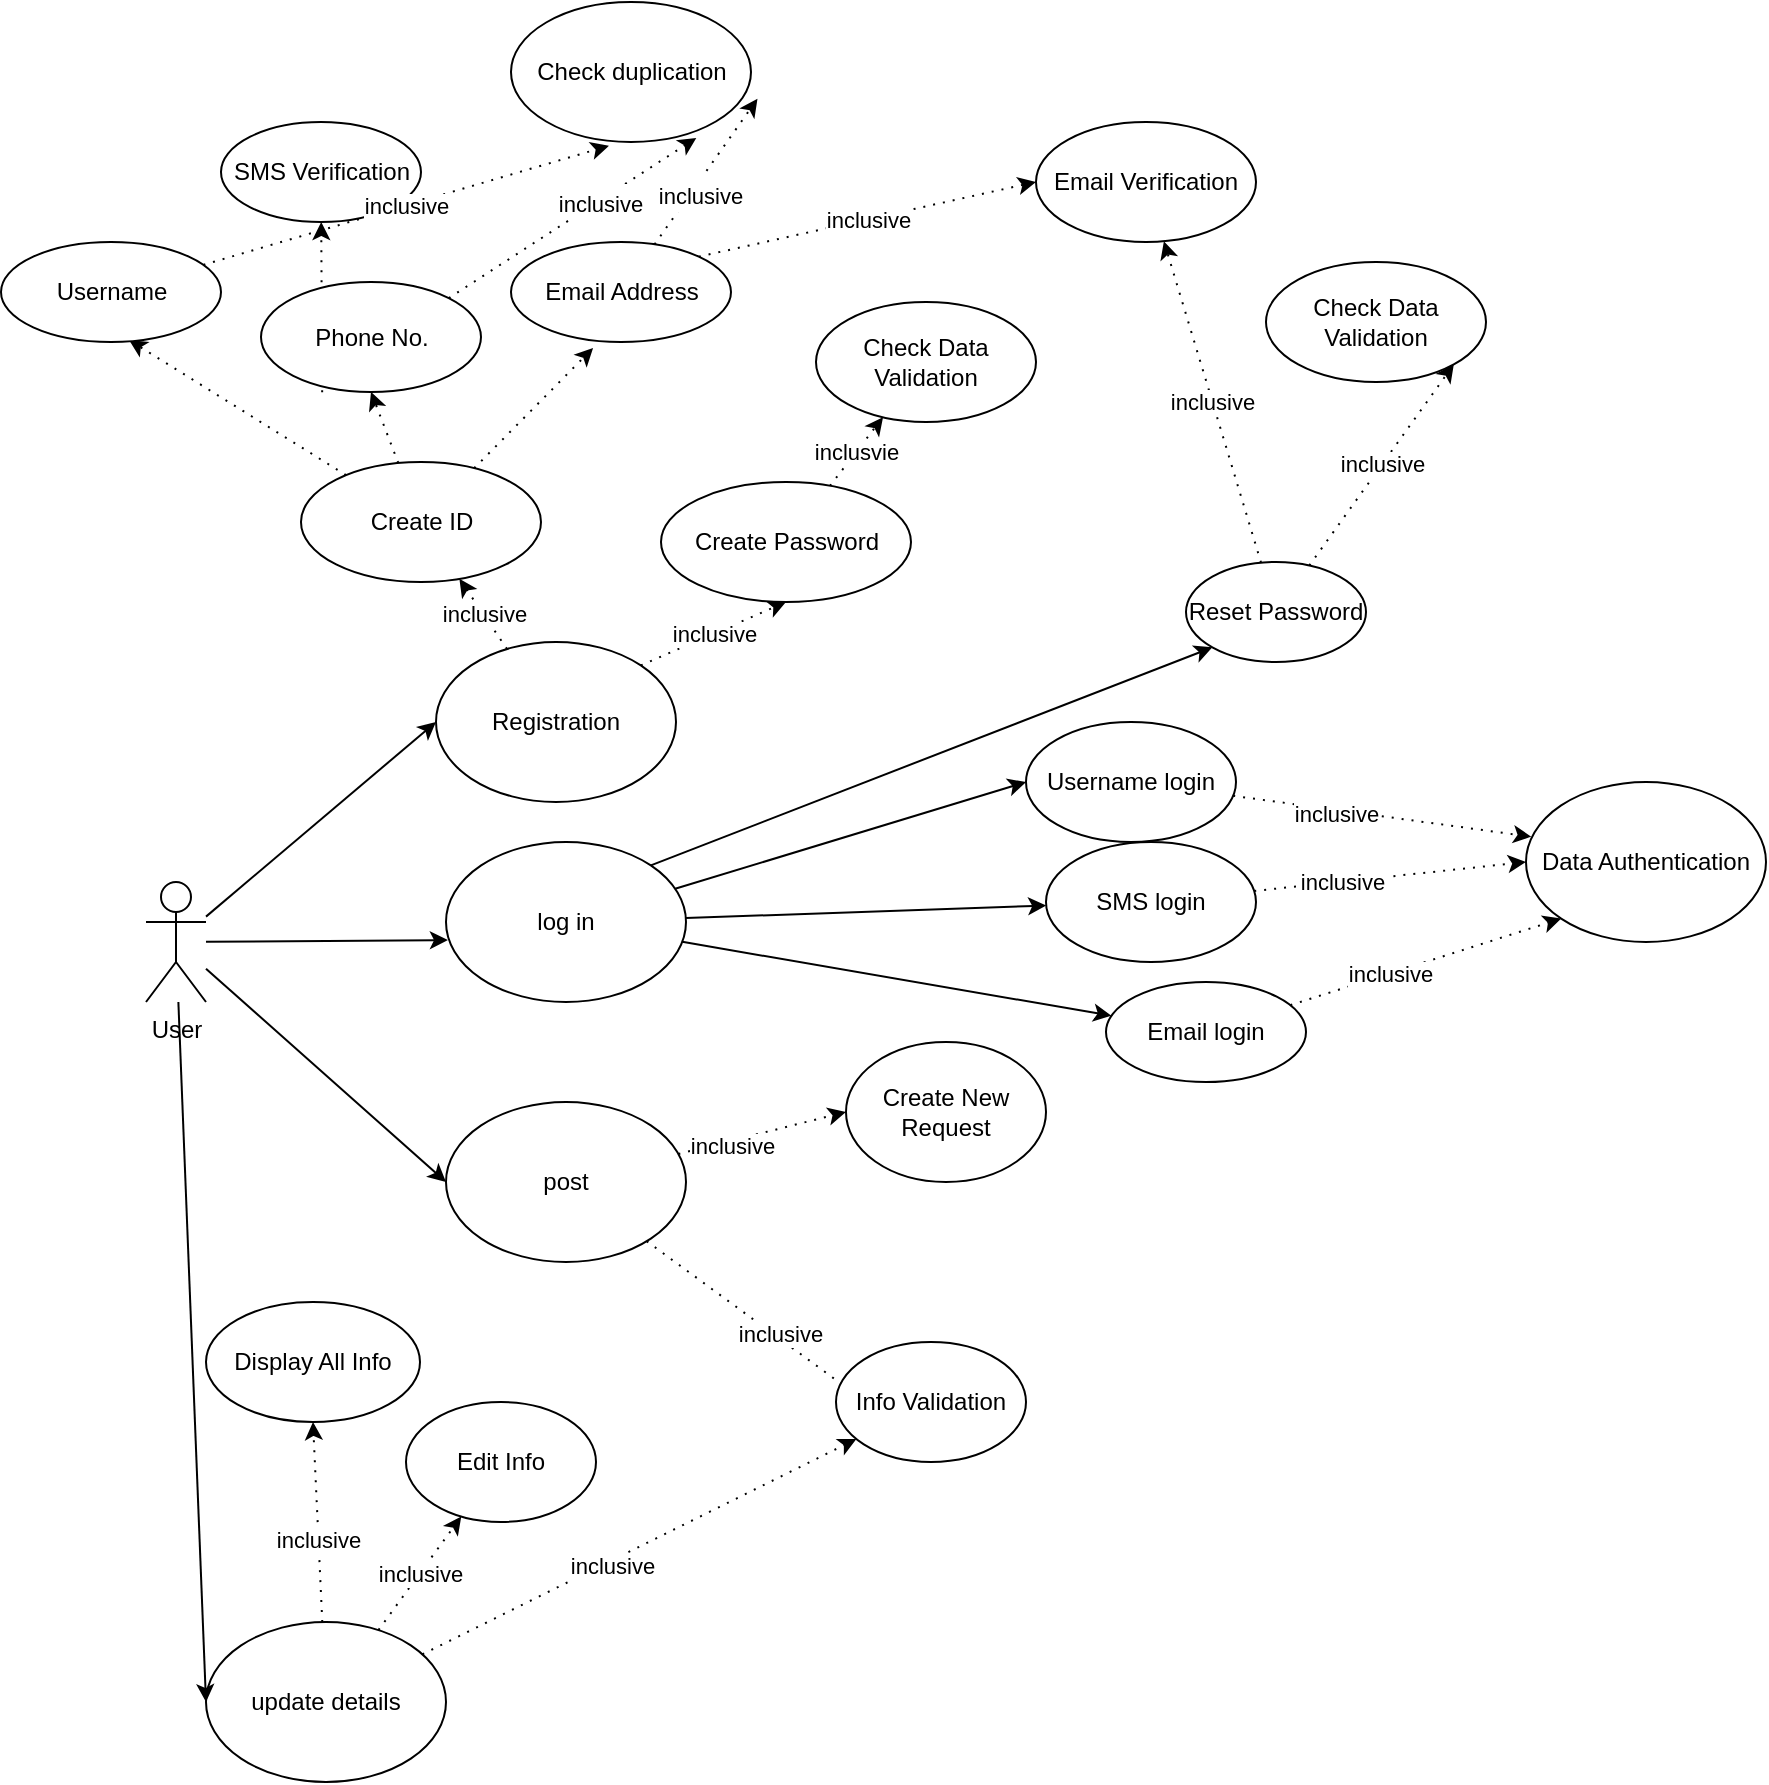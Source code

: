 <mxfile version="14.4.3" type="github" pages="4">
  <diagram id="J1pVOA-ZvW1FpZxHNtI7" name="Page-8">
    <mxGraphModel dx="1673" dy="1978" grid="1" gridSize="10" guides="1" tooltips="1" connect="1" arrows="1" fold="1" page="1" pageScale="1" pageWidth="850" pageHeight="1100" math="0" shadow="0">
      <root>
        <mxCell id="-JLZlp7w4YEet5CklS7g-0" />
        <mxCell id="-JLZlp7w4YEet5CklS7g-1" parent="-JLZlp7w4YEet5CklS7g-0" />
        <mxCell id="S5fxNFpfdp4Qe1ETzRrZ-0" value="Check duplication" style="ellipse;whiteSpace=wrap;html=1;" parent="-JLZlp7w4YEet5CklS7g-1" vertex="1">
          <mxGeometry x="272.5" y="-90" width="120" height="70" as="geometry" />
        </mxCell>
        <mxCell id="5r7ipQPy4vx4rVx7mWua-0" style="rounded=0;orthogonalLoop=1;jettySize=auto;html=1;entryX=0;entryY=0.5;entryDx=0;entryDy=0;" parent="-JLZlp7w4YEet5CklS7g-1" source="S5fxNFpfdp4Qe1ETzRrZ-1" target="S5fxNFpfdp4Qe1ETzRrZ-22" edge="1">
          <mxGeometry relative="1" as="geometry" />
        </mxCell>
        <mxCell id="5r7ipQPy4vx4rVx7mWua-1" style="edgeStyle=none;rounded=0;orthogonalLoop=1;jettySize=auto;html=1;" parent="-JLZlp7w4YEet5CklS7g-1" source="S5fxNFpfdp4Qe1ETzRrZ-1" target="S5fxNFpfdp4Qe1ETzRrZ-23" edge="1">
          <mxGeometry relative="1" as="geometry" />
        </mxCell>
        <mxCell id="5r7ipQPy4vx4rVx7mWua-2" style="edgeStyle=none;rounded=0;orthogonalLoop=1;jettySize=auto;html=1;" parent="-JLZlp7w4YEet5CklS7g-1" source="S5fxNFpfdp4Qe1ETzRrZ-1" target="S5fxNFpfdp4Qe1ETzRrZ-24" edge="1">
          <mxGeometry relative="1" as="geometry" />
        </mxCell>
        <mxCell id="5r7ipQPy4vx4rVx7mWua-13" style="edgeStyle=none;rounded=0;orthogonalLoop=1;jettySize=auto;html=1;entryX=0;entryY=1;entryDx=0;entryDy=0;exitX=1;exitY=0;exitDx=0;exitDy=0;" parent="-JLZlp7w4YEet5CklS7g-1" source="S5fxNFpfdp4Qe1ETzRrZ-1" target="5r7ipQPy4vx4rVx7mWua-7" edge="1">
          <mxGeometry relative="1" as="geometry" />
        </mxCell>
        <mxCell id="S5fxNFpfdp4Qe1ETzRrZ-1" value="log in" style="ellipse;whiteSpace=wrap;html=1;" parent="-JLZlp7w4YEet5CklS7g-1" vertex="1">
          <mxGeometry x="240" y="330" width="120" height="80" as="geometry" />
        </mxCell>
        <mxCell id="5r7ipQPy4vx4rVx7mWua-26" style="edgeStyle=none;rounded=0;orthogonalLoop=1;jettySize=auto;html=1;entryX=0.5;entryY=1;entryDx=0;entryDy=0;dashed=1;dashPattern=1 4;" parent="-JLZlp7w4YEet5CklS7g-1" source="S5fxNFpfdp4Qe1ETzRrZ-3" target="5r7ipQPy4vx4rVx7mWua-18" edge="1">
          <mxGeometry relative="1" as="geometry" />
        </mxCell>
        <mxCell id="5r7ipQPy4vx4rVx7mWua-46" value="inclusive" style="edgeLabel;html=1;align=center;verticalAlign=middle;resizable=0;points=[];" parent="5r7ipQPy4vx4rVx7mWua-26" vertex="1" connectable="0">
          <mxGeometry x="-0.186" relative="1" as="geometry">
            <mxPoint as="offset" />
          </mxGeometry>
        </mxCell>
        <mxCell id="5r7ipQPy4vx4rVx7mWua-27" value="inclusive" style="edgeStyle=none;rounded=0;orthogonalLoop=1;jettySize=auto;html=1;dashed=1;dashPattern=1 4;" parent="-JLZlp7w4YEet5CklS7g-1" source="S5fxNFpfdp4Qe1ETzRrZ-3" target="5r7ipQPy4vx4rVx7mWua-19" edge="1">
          <mxGeometry relative="1" as="geometry" />
        </mxCell>
        <mxCell id="5r7ipQPy4vx4rVx7mWua-43" style="edgeStyle=none;rounded=0;orthogonalLoop=1;jettySize=auto;html=1;dashed=1;dashPattern=1 4;" parent="-JLZlp7w4YEet5CklS7g-1" source="S5fxNFpfdp4Qe1ETzRrZ-3" target="5r7ipQPy4vx4rVx7mWua-20" edge="1">
          <mxGeometry relative="1" as="geometry" />
        </mxCell>
        <mxCell id="5r7ipQPy4vx4rVx7mWua-45" value="inclusive" style="edgeLabel;html=1;align=center;verticalAlign=middle;resizable=0;points=[];" parent="5r7ipQPy4vx4rVx7mWua-43" vertex="1" connectable="0">
          <mxGeometry x="-0.132" y="-2" relative="1" as="geometry">
            <mxPoint as="offset" />
          </mxGeometry>
        </mxCell>
        <mxCell id="S5fxNFpfdp4Qe1ETzRrZ-3" value="update details" style="ellipse;whiteSpace=wrap;html=1;" parent="-JLZlp7w4YEet5CklS7g-1" vertex="1">
          <mxGeometry x="120" y="720" width="120" height="80" as="geometry" />
        </mxCell>
        <mxCell id="5r7ipQPy4vx4rVx7mWua-24" style="edgeStyle=none;rounded=0;orthogonalLoop=1;jettySize=auto;html=1;entryX=0;entryY=0.5;entryDx=0;entryDy=0;dashed=1;dashPattern=1 4;" parent="-JLZlp7w4YEet5CklS7g-1" source="S5fxNFpfdp4Qe1ETzRrZ-4" target="5r7ipQPy4vx4rVx7mWua-21" edge="1">
          <mxGeometry relative="1" as="geometry" />
        </mxCell>
        <mxCell id="5r7ipQPy4vx4rVx7mWua-47" value="inclusive" style="edgeLabel;html=1;align=center;verticalAlign=middle;resizable=0;points=[];" parent="5r7ipQPy4vx4rVx7mWua-24" vertex="1" connectable="0">
          <mxGeometry x="-0.372" y="-2" relative="1" as="geometry">
            <mxPoint as="offset" />
          </mxGeometry>
        </mxCell>
        <mxCell id="5r7ipQPy4vx4rVx7mWua-28" style="edgeStyle=none;rounded=0;orthogonalLoop=1;jettySize=auto;html=1;entryX=0.158;entryY=0.5;entryDx=0;entryDy=0;entryPerimeter=0;dashed=1;dashPattern=1 4;" parent="-JLZlp7w4YEet5CklS7g-1" source="S5fxNFpfdp4Qe1ETzRrZ-4" target="5r7ipQPy4vx4rVx7mWua-20" edge="1">
          <mxGeometry relative="1" as="geometry" />
        </mxCell>
        <mxCell id="5r7ipQPy4vx4rVx7mWua-44" value="inclusive" style="edgeLabel;html=1;align=center;verticalAlign=middle;resizable=0;points=[];" parent="5r7ipQPy4vx4rVx7mWua-28" vertex="1" connectable="0">
          <mxGeometry x="0.189" y="2" relative="1" as="geometry">
            <mxPoint as="offset" />
          </mxGeometry>
        </mxCell>
        <mxCell id="S5fxNFpfdp4Qe1ETzRrZ-4" value="post" style="ellipse;whiteSpace=wrap;html=1;" parent="-JLZlp7w4YEet5CklS7g-1" vertex="1">
          <mxGeometry x="240" y="460" width="120" height="80" as="geometry" />
        </mxCell>
        <mxCell id="S5fxNFpfdp4Qe1ETzRrZ-11" style="rounded=0;orthogonalLoop=1;jettySize=auto;html=1;entryX=0;entryY=0.5;entryDx=0;entryDy=0;" parent="-JLZlp7w4YEet5CklS7g-1" source="S5fxNFpfdp4Qe1ETzRrZ-5" target="S5fxNFpfdp4Qe1ETzRrZ-10" edge="1">
          <mxGeometry relative="1" as="geometry" />
        </mxCell>
        <mxCell id="S5fxNFpfdp4Qe1ETzRrZ-19" style="edgeStyle=none;rounded=0;orthogonalLoop=1;jettySize=auto;html=1;entryX=0.008;entryY=0.613;entryDx=0;entryDy=0;entryPerimeter=0;" parent="-JLZlp7w4YEet5CklS7g-1" source="S5fxNFpfdp4Qe1ETzRrZ-5" target="S5fxNFpfdp4Qe1ETzRrZ-1" edge="1">
          <mxGeometry relative="1" as="geometry" />
        </mxCell>
        <mxCell id="S5fxNFpfdp4Qe1ETzRrZ-20" style="edgeStyle=none;rounded=0;orthogonalLoop=1;jettySize=auto;html=1;entryX=0;entryY=0.5;entryDx=0;entryDy=0;" parent="-JLZlp7w4YEet5CklS7g-1" source="S5fxNFpfdp4Qe1ETzRrZ-5" target="S5fxNFpfdp4Qe1ETzRrZ-3" edge="1">
          <mxGeometry relative="1" as="geometry" />
        </mxCell>
        <mxCell id="S5fxNFpfdp4Qe1ETzRrZ-21" style="edgeStyle=none;rounded=0;orthogonalLoop=1;jettySize=auto;html=1;entryX=0;entryY=0.5;entryDx=0;entryDy=0;" parent="-JLZlp7w4YEet5CklS7g-1" source="S5fxNFpfdp4Qe1ETzRrZ-5" target="S5fxNFpfdp4Qe1ETzRrZ-4" edge="1">
          <mxGeometry relative="1" as="geometry">
            <mxPoint x="250" y="630" as="targetPoint" />
          </mxGeometry>
        </mxCell>
        <mxCell id="S5fxNFpfdp4Qe1ETzRrZ-5" value="User" style="shape=umlActor;verticalLabelPosition=bottom;verticalAlign=top;html=1;outlineConnect=0;" parent="-JLZlp7w4YEet5CklS7g-1" vertex="1">
          <mxGeometry x="90" y="350" width="30" height="60" as="geometry" />
        </mxCell>
        <mxCell id="S5fxNFpfdp4Qe1ETzRrZ-6" value="Check Data Validation" style="ellipse;whiteSpace=wrap;html=1;" parent="-JLZlp7w4YEet5CklS7g-1" vertex="1">
          <mxGeometry x="650" y="40" width="110" height="60" as="geometry" />
        </mxCell>
        <mxCell id="S5fxNFpfdp4Qe1ETzRrZ-7" value="SMS Verification" style="ellipse;whiteSpace=wrap;html=1;" parent="-JLZlp7w4YEet5CklS7g-1" vertex="1">
          <mxGeometry x="127.5" y="-30" width="100" height="50" as="geometry" />
        </mxCell>
        <mxCell id="S5fxNFpfdp4Qe1ETzRrZ-15" style="edgeStyle=none;rounded=0;orthogonalLoop=1;jettySize=auto;html=1;dashed=1;dashPattern=1 4;exitX=0.278;exitY=1.003;exitDx=0;exitDy=0;exitPerimeter=0;" parent="-JLZlp7w4YEet5CklS7g-1" source="5r7ipQPy4vx4rVx7mWua-49" target="S5fxNFpfdp4Qe1ETzRrZ-7" edge="1">
          <mxGeometry relative="1" as="geometry">
            <mxPoint x="112.5" y="-160" as="sourcePoint" />
          </mxGeometry>
        </mxCell>
        <mxCell id="S5fxNFpfdp4Qe1ETzRrZ-18" value="inclusive" style="edgeLabel;html=1;align=center;verticalAlign=middle;resizable=0;points=[];" parent="S5fxNFpfdp4Qe1ETzRrZ-15" vertex="1" connectable="0">
          <mxGeometry x="-0.355" y="3" relative="1" as="geometry">
            <mxPoint as="offset" />
          </mxGeometry>
        </mxCell>
        <mxCell id="5r7ipQPy4vx4rVx7mWua-31" value="inclusive" style="edgeStyle=none;rounded=0;orthogonalLoop=1;jettySize=auto;html=1;dashed=1;dashPattern=1 4;" parent="-JLZlp7w4YEet5CklS7g-1" source="S5fxNFpfdp4Qe1ETzRrZ-10" target="5r7ipQPy4vx4rVx7mWua-29" edge="1">
          <mxGeometry relative="1" as="geometry" />
        </mxCell>
        <mxCell id="5r7ipQPy4vx4rVx7mWua-32" value="inclusive" style="edgeStyle=none;rounded=0;orthogonalLoop=1;jettySize=auto;html=1;entryX=0.5;entryY=1;entryDx=0;entryDy=0;dashed=1;dashPattern=1 4;exitX=1;exitY=0;exitDx=0;exitDy=0;" parent="-JLZlp7w4YEet5CklS7g-1" source="S5fxNFpfdp4Qe1ETzRrZ-10" target="5r7ipQPy4vx4rVx7mWua-30" edge="1">
          <mxGeometry relative="1" as="geometry">
            <mxPoint x="392.687" y="149.998" as="sourcePoint" />
          </mxGeometry>
        </mxCell>
        <mxCell id="S5fxNFpfdp4Qe1ETzRrZ-10" value="Registration" style="ellipse;whiteSpace=wrap;html=1;" parent="-JLZlp7w4YEet5CklS7g-1" vertex="1">
          <mxGeometry x="235" y="230" width="120" height="80" as="geometry" />
        </mxCell>
        <mxCell id="5r7ipQPy4vx4rVx7mWua-4" style="edgeStyle=none;rounded=0;orthogonalLoop=1;jettySize=auto;html=1;entryX=0.022;entryY=0.342;entryDx=0;entryDy=0;entryPerimeter=0;dashed=1;dashPattern=1 4;" parent="-JLZlp7w4YEet5CklS7g-1" source="S5fxNFpfdp4Qe1ETzRrZ-22" target="5r7ipQPy4vx4rVx7mWua-3" edge="1">
          <mxGeometry relative="1" as="geometry" />
        </mxCell>
        <mxCell id="5r7ipQPy4vx4rVx7mWua-8" value="inclusive" style="edgeLabel;html=1;align=center;verticalAlign=middle;resizable=0;points=[];" parent="5r7ipQPy4vx4rVx7mWua-4" vertex="1" connectable="0">
          <mxGeometry x="-0.314" y="-2" relative="1" as="geometry">
            <mxPoint as="offset" />
          </mxGeometry>
        </mxCell>
        <mxCell id="S5fxNFpfdp4Qe1ETzRrZ-22" value="Username login" style="ellipse;whiteSpace=wrap;html=1;" parent="-JLZlp7w4YEet5CklS7g-1" vertex="1">
          <mxGeometry x="530" y="270" width="105" height="60" as="geometry" />
        </mxCell>
        <mxCell id="5r7ipQPy4vx4rVx7mWua-5" style="edgeStyle=none;rounded=0;orthogonalLoop=1;jettySize=auto;html=1;entryX=0;entryY=0.5;entryDx=0;entryDy=0;dashed=1;dashPattern=1 4;" parent="-JLZlp7w4YEet5CklS7g-1" source="S5fxNFpfdp4Qe1ETzRrZ-23" target="5r7ipQPy4vx4rVx7mWua-3" edge="1">
          <mxGeometry relative="1" as="geometry" />
        </mxCell>
        <mxCell id="5r7ipQPy4vx4rVx7mWua-9" value="inclusive" style="edgeLabel;html=1;align=center;verticalAlign=middle;resizable=0;points=[];" parent="5r7ipQPy4vx4rVx7mWua-5" vertex="1" connectable="0">
          <mxGeometry x="-0.34" relative="1" as="geometry">
            <mxPoint x="-1" as="offset" />
          </mxGeometry>
        </mxCell>
        <mxCell id="S5fxNFpfdp4Qe1ETzRrZ-23" value="SMS login" style="ellipse;whiteSpace=wrap;html=1;" parent="-JLZlp7w4YEet5CklS7g-1" vertex="1">
          <mxGeometry x="540" y="330" width="105" height="60" as="geometry" />
        </mxCell>
        <mxCell id="5r7ipQPy4vx4rVx7mWua-6" style="edgeStyle=none;rounded=0;orthogonalLoop=1;jettySize=auto;html=1;entryX=0;entryY=1;entryDx=0;entryDy=0;dashed=1;dashPattern=1 4;" parent="-JLZlp7w4YEet5CklS7g-1" source="S5fxNFpfdp4Qe1ETzRrZ-24" target="5r7ipQPy4vx4rVx7mWua-3" edge="1">
          <mxGeometry relative="1" as="geometry" />
        </mxCell>
        <mxCell id="5r7ipQPy4vx4rVx7mWua-10" value="inclusive" style="edgeLabel;html=1;align=center;verticalAlign=middle;resizable=0;points=[];" parent="5r7ipQPy4vx4rVx7mWua-6" vertex="1" connectable="0">
          <mxGeometry x="-0.268" relative="1" as="geometry">
            <mxPoint as="offset" />
          </mxGeometry>
        </mxCell>
        <mxCell id="S5fxNFpfdp4Qe1ETzRrZ-24" value="Email login" style="ellipse;whiteSpace=wrap;html=1;" parent="-JLZlp7w4YEet5CklS7g-1" vertex="1">
          <mxGeometry x="570" y="400" width="100" height="50" as="geometry" />
        </mxCell>
        <mxCell id="S5fxNFpfdp4Qe1ETzRrZ-25" value="Email Verification" style="ellipse;whiteSpace=wrap;html=1;" parent="-JLZlp7w4YEet5CklS7g-1" vertex="1">
          <mxGeometry x="535" y="-30" width="110" height="60" as="geometry" />
        </mxCell>
        <mxCell id="5r7ipQPy4vx4rVx7mWua-3" value="Data Authentication" style="ellipse;whiteSpace=wrap;html=1;" parent="-JLZlp7w4YEet5CklS7g-1" vertex="1">
          <mxGeometry x="780" y="300" width="120" height="80" as="geometry" />
        </mxCell>
        <mxCell id="5r7ipQPy4vx4rVx7mWua-16" value="inclusive" style="edgeStyle=none;rounded=0;orthogonalLoop=1;jettySize=auto;html=1;dashed=1;dashPattern=1 4;" parent="-JLZlp7w4YEet5CklS7g-1" source="5r7ipQPy4vx4rVx7mWua-7" target="S5fxNFpfdp4Qe1ETzRrZ-25" edge="1">
          <mxGeometry relative="1" as="geometry" />
        </mxCell>
        <mxCell id="5r7ipQPy4vx4rVx7mWua-17" value="inclusive" style="edgeStyle=none;rounded=0;orthogonalLoop=1;jettySize=auto;html=1;entryX=1;entryY=1;entryDx=0;entryDy=0;dashed=1;dashPattern=1 4;" parent="-JLZlp7w4YEet5CklS7g-1" source="5r7ipQPy4vx4rVx7mWua-7" target="S5fxNFpfdp4Qe1ETzRrZ-6" edge="1">
          <mxGeometry relative="1" as="geometry" />
        </mxCell>
        <mxCell id="5r7ipQPy4vx4rVx7mWua-7" value="Reset Password" style="ellipse;whiteSpace=wrap;html=1;" parent="-JLZlp7w4YEet5CklS7g-1" vertex="1">
          <mxGeometry x="610" y="190" width="90" height="50" as="geometry" />
        </mxCell>
        <mxCell id="5r7ipQPy4vx4rVx7mWua-18" value="Display All Info" style="ellipse;whiteSpace=wrap;html=1;" parent="-JLZlp7w4YEet5CklS7g-1" vertex="1">
          <mxGeometry x="120" y="560" width="107" height="60" as="geometry" />
        </mxCell>
        <mxCell id="5r7ipQPy4vx4rVx7mWua-19" value="Edit Info" style="ellipse;whiteSpace=wrap;html=1;" parent="-JLZlp7w4YEet5CklS7g-1" vertex="1">
          <mxGeometry x="220" y="610" width="95" height="60" as="geometry" />
        </mxCell>
        <mxCell id="5r7ipQPy4vx4rVx7mWua-20" value="Info Validation" style="ellipse;whiteSpace=wrap;html=1;" parent="-JLZlp7w4YEet5CklS7g-1" vertex="1">
          <mxGeometry x="435" y="580" width="95" height="60" as="geometry" />
        </mxCell>
        <mxCell id="5r7ipQPy4vx4rVx7mWua-21" value="Create New Request" style="ellipse;whiteSpace=wrap;html=1;" parent="-JLZlp7w4YEet5CklS7g-1" vertex="1">
          <mxGeometry x="440" y="430" width="100" height="70" as="geometry" />
        </mxCell>
        <mxCell id="5r7ipQPy4vx4rVx7mWua-33" value="inclusive" style="edgeStyle=none;rounded=0;orthogonalLoop=1;jettySize=auto;html=1;entryX=0.408;entryY=1.027;entryDx=0;entryDy=0;entryPerimeter=0;dashed=1;dashPattern=1 4;" parent="-JLZlp7w4YEet5CklS7g-1" source="5r7ipQPy4vx4rVx7mWua-48" target="S5fxNFpfdp4Qe1ETzRrZ-0" edge="1">
          <mxGeometry relative="1" as="geometry">
            <mxPoint x="357.5" y="-220" as="sourcePoint" />
          </mxGeometry>
        </mxCell>
        <mxCell id="5r7ipQPy4vx4rVx7mWua-40" value="inclusive" style="edgeStyle=none;rounded=0;orthogonalLoop=1;jettySize=auto;html=1;entryX=0;entryY=0.5;entryDx=0;entryDy=0;dashed=1;dashPattern=1 4;exitX=1;exitY=0;exitDx=0;exitDy=0;" parent="-JLZlp7w4YEet5CklS7g-1" source="5r7ipQPy4vx4rVx7mWua-50" target="S5fxNFpfdp4Qe1ETzRrZ-25" edge="1">
          <mxGeometry relative="1" as="geometry">
            <mxPoint x="467.5" y="-100" as="sourcePoint" />
          </mxGeometry>
        </mxCell>
        <mxCell id="WqiaQ7urnWpDzukykSG0-0" style="edgeStyle=none;rounded=0;orthogonalLoop=1;jettySize=auto;html=1;entryX=0.582;entryY=0.98;entryDx=0;entryDy=0;entryPerimeter=0;endArrow=classic;endFill=1;strokeWidth=1;fontSize=15;dashed=1;dashPattern=1 4;startArrow=none;startFill=0;" edge="1" parent="-JLZlp7w4YEet5CklS7g-1" source="5r7ipQPy4vx4rVx7mWua-29" target="5r7ipQPy4vx4rVx7mWua-48">
          <mxGeometry relative="1" as="geometry" />
        </mxCell>
        <mxCell id="WqiaQ7urnWpDzukykSG0-1" style="edgeStyle=none;rounded=0;orthogonalLoop=1;jettySize=auto;html=1;entryX=0.5;entryY=1;entryDx=0;entryDy=0;dashed=1;dashPattern=1 4;startArrow=none;startFill=0;endArrow=classic;endFill=1;strokeWidth=1;fontSize=15;" edge="1" parent="-JLZlp7w4YEet5CklS7g-1" source="5r7ipQPy4vx4rVx7mWua-29" target="5r7ipQPy4vx4rVx7mWua-49">
          <mxGeometry relative="1" as="geometry" />
        </mxCell>
        <mxCell id="WqiaQ7urnWpDzukykSG0-2" style="edgeStyle=none;rounded=0;orthogonalLoop=1;jettySize=auto;html=1;entryX=0.373;entryY=1.06;entryDx=0;entryDy=0;entryPerimeter=0;dashed=1;dashPattern=1 4;startArrow=none;startFill=0;endArrow=classic;endFill=1;strokeWidth=1;fontSize=15;" edge="1" parent="-JLZlp7w4YEet5CklS7g-1" source="5r7ipQPy4vx4rVx7mWua-29" target="5r7ipQPy4vx4rVx7mWua-50">
          <mxGeometry relative="1" as="geometry" />
        </mxCell>
        <mxCell id="5r7ipQPy4vx4rVx7mWua-29" value="Create ID" style="ellipse;whiteSpace=wrap;html=1;" parent="-JLZlp7w4YEet5CklS7g-1" vertex="1">
          <mxGeometry x="167.5" y="140" width="120" height="60" as="geometry" />
        </mxCell>
        <mxCell id="5r7ipQPy4vx4rVx7mWua-36" value="inclusvie" style="edgeStyle=none;rounded=0;orthogonalLoop=1;jettySize=auto;html=1;dashed=1;dashPattern=1 4;" parent="-JLZlp7w4YEet5CklS7g-1" source="5r7ipQPy4vx4rVx7mWua-30" target="5r7ipQPy4vx4rVx7mWua-34" edge="1">
          <mxGeometry relative="1" as="geometry" />
        </mxCell>
        <mxCell id="5r7ipQPy4vx4rVx7mWua-30" value="Create Password" style="ellipse;whiteSpace=wrap;html=1;" parent="-JLZlp7w4YEet5CklS7g-1" vertex="1">
          <mxGeometry x="347.5" y="150" width="125" height="60" as="geometry" />
        </mxCell>
        <mxCell id="5r7ipQPy4vx4rVx7mWua-34" value="Check Data Validation" style="ellipse;whiteSpace=wrap;html=1;" parent="-JLZlp7w4YEet5CklS7g-1" vertex="1">
          <mxGeometry x="425" y="60" width="110" height="60" as="geometry" />
        </mxCell>
        <mxCell id="5r7ipQPy4vx4rVx7mWua-48" value="Username" style="ellipse;whiteSpace=wrap;html=1;" parent="-JLZlp7w4YEet5CklS7g-1" vertex="1">
          <mxGeometry x="17.5" y="30" width="110" height="50" as="geometry" />
        </mxCell>
        <mxCell id="5r7ipQPy4vx4rVx7mWua-51" style="edgeStyle=none;rounded=0;orthogonalLoop=1;jettySize=auto;html=1;entryX=0.772;entryY=0.971;entryDx=0;entryDy=0;entryPerimeter=0;dashed=1;dashPattern=1 4;exitX=1;exitY=0;exitDx=0;exitDy=0;" parent="-JLZlp7w4YEet5CklS7g-1" source="5r7ipQPy4vx4rVx7mWua-49" target="S5fxNFpfdp4Qe1ETzRrZ-0" edge="1">
          <mxGeometry relative="1" as="geometry" />
        </mxCell>
        <mxCell id="WqiaQ7urnWpDzukykSG0-4" value="&lt;font style=&quot;font-size: 11px&quot;&gt;inclusive&lt;/font&gt;" style="edgeLabel;html=1;align=center;verticalAlign=middle;resizable=0;points=[];fontSize=15;" vertex="1" connectable="0" parent="5r7ipQPy4vx4rVx7mWua-51">
          <mxGeometry x="0.224" relative="1" as="geometry">
            <mxPoint as="offset" />
          </mxGeometry>
        </mxCell>
        <mxCell id="5r7ipQPy4vx4rVx7mWua-49" value="Phone No." style="ellipse;whiteSpace=wrap;html=1;" parent="-JLZlp7w4YEet5CklS7g-1" vertex="1">
          <mxGeometry x="147.5" y="50" width="110" height="55" as="geometry" />
        </mxCell>
        <mxCell id="5r7ipQPy4vx4rVx7mWua-52" style="edgeStyle=none;rounded=0;orthogonalLoop=1;jettySize=auto;html=1;entryX=1.027;entryY=0.691;entryDx=0;entryDy=0;entryPerimeter=0;dashed=1;dashPattern=1 4;" parent="-JLZlp7w4YEet5CklS7g-1" source="5r7ipQPy4vx4rVx7mWua-50" target="S5fxNFpfdp4Qe1ETzRrZ-0" edge="1">
          <mxGeometry relative="1" as="geometry" />
        </mxCell>
        <mxCell id="WqiaQ7urnWpDzukykSG0-3" value="&lt;font style=&quot;font-size: 11px&quot;&gt;inclusive&lt;/font&gt;" style="edgeLabel;html=1;align=center;verticalAlign=middle;resizable=0;points=[];fontSize=15;" vertex="1" connectable="0" parent="5r7ipQPy4vx4rVx7mWua-52">
          <mxGeometry x="-0.22" y="-3" relative="1" as="geometry">
            <mxPoint as="offset" />
          </mxGeometry>
        </mxCell>
        <mxCell id="5r7ipQPy4vx4rVx7mWua-50" value="Email Address" style="ellipse;whiteSpace=wrap;html=1;" parent="-JLZlp7w4YEet5CklS7g-1" vertex="1">
          <mxGeometry x="272.5" y="30" width="110" height="50" as="geometry" />
        </mxCell>
      </root>
    </mxGraphModel>
  </diagram>
  <diagram id="XQ_CEOxAtQVZM_UZb1o9" name="Page-2">
    <mxGraphModel dx="2881" dy="1066" grid="1" gridSize="10" guides="1" tooltips="1" connect="1" arrows="1" fold="1" page="1" pageScale="1" pageWidth="850" pageHeight="1100" math="0" shadow="0">
      <root>
        <mxCell id="x_KAMn2RpfmGx4XSt-r3-0" />
        <mxCell id="x_KAMn2RpfmGx4XSt-r3-1" parent="x_KAMn2RpfmGx4XSt-r3-0" />
        <mxCell id="wo1Fu706Tqra_tc3UT-4-42" value="" style="shape=folder;fontStyle=1;spacingTop=10;tabWidth=40;tabHeight=14;tabPosition=left;html=1;fontSize=19;" parent="x_KAMn2RpfmGx4XSt-r3-1" vertex="1">
          <mxGeometry x="-110" y="560" width="320" height="260" as="geometry" />
        </mxCell>
        <mxCell id="x_KAMn2RpfmGx4XSt-r3-2" value="" style="shape=folder;fontStyle=1;spacingTop=10;tabWidth=40;tabHeight=14;tabPosition=left;html=1;" parent="x_KAMn2RpfmGx4XSt-r3-1" vertex="1">
          <mxGeometry x="190" y="70" width="540" height="340" as="geometry" />
        </mxCell>
        <mxCell id="x_KAMn2RpfmGx4XSt-r3-17" style="edgeStyle=none;rounded=0;orthogonalLoop=1;jettySize=auto;html=1;startArrow=block;startFill=0;endArrow=none;endFill=0;" parent="x_KAMn2RpfmGx4XSt-r3-1" source="x_KAMn2RpfmGx4XSt-r3-3" target="x_KAMn2RpfmGx4XSt-r3-4" edge="1">
          <mxGeometry relative="1" as="geometry" />
        </mxCell>
        <mxCell id="x_KAMn2RpfmGx4XSt-r3-18" style="edgeStyle=none;rounded=0;orthogonalLoop=1;jettySize=auto;html=1;entryX=0.25;entryY=0;entryDx=0;entryDy=0;startArrow=block;startFill=0;endArrow=none;endFill=0;" parent="x_KAMn2RpfmGx4XSt-r3-1" source="x_KAMn2RpfmGx4XSt-r3-3" target="x_KAMn2RpfmGx4XSt-r3-5" edge="1">
          <mxGeometry relative="1" as="geometry" />
        </mxCell>
        <mxCell id="x_KAMn2RpfmGx4XSt-r3-3" value="&lt;font style=&quot;font-size: 19px&quot;&gt;User Account&lt;/font&gt;" style="html=1;" parent="x_KAMn2RpfmGx4XSt-r3-1" vertex="1">
          <mxGeometry x="405" y="150" width="125" height="70" as="geometry" />
        </mxCell>
        <mxCell id="x_KAMn2RpfmGx4XSt-r3-9" style="edgeStyle=none;rounded=0;orthogonalLoop=1;jettySize=auto;html=1;entryX=0.5;entryY=0;entryDx=0;entryDy=0;startArrow=classic;startFill=1;endArrow=none;endFill=0;" parent="x_KAMn2RpfmGx4XSt-r3-1" source="x_KAMn2RpfmGx4XSt-r3-4" target="x_KAMn2RpfmGx4XSt-r3-6" edge="1">
          <mxGeometry relative="1" as="geometry" />
        </mxCell>
        <mxCell id="x_KAMn2RpfmGx4XSt-r3-10" style="edgeStyle=none;rounded=0;orthogonalLoop=1;jettySize=auto;html=1;entryX=0.5;entryY=0;entryDx=0;entryDy=0;startArrow=classic;startFill=1;endArrow=none;endFill=0;" parent="x_KAMn2RpfmGx4XSt-r3-1" source="x_KAMn2RpfmGx4XSt-r3-4" target="x_KAMn2RpfmGx4XSt-r3-7" edge="1">
          <mxGeometry relative="1" as="geometry" />
        </mxCell>
        <mxCell id="x_KAMn2RpfmGx4XSt-r3-11" style="edgeStyle=none;rounded=0;orthogonalLoop=1;jettySize=auto;html=1;entryX=0.25;entryY=0;entryDx=0;entryDy=0;startArrow=classic;startFill=1;endArrow=none;endFill=0;" parent="x_KAMn2RpfmGx4XSt-r3-1" source="x_KAMn2RpfmGx4XSt-r3-4" target="x_KAMn2RpfmGx4XSt-r3-8" edge="1">
          <mxGeometry relative="1" as="geometry" />
        </mxCell>
        <mxCell id="x_KAMn2RpfmGx4XSt-r3-4" value="&lt;font style=&quot;font-size: 19px&quot;&gt;UserId&lt;/font&gt;" style="html=1;" parent="x_KAMn2RpfmGx4XSt-r3-1" vertex="1">
          <mxGeometry x="330" y="250" width="110" height="50" as="geometry" />
        </mxCell>
        <mxCell id="x_KAMn2RpfmGx4XSt-r3-5" value="&lt;font style=&quot;font-size: 19px&quot;&gt;Password&lt;/font&gt;" style="html=1;" parent="x_KAMn2RpfmGx4XSt-r3-1" vertex="1">
          <mxGeometry x="555" y="245" width="120" height="60" as="geometry" />
        </mxCell>
        <mxCell id="x_KAMn2RpfmGx4XSt-r3-6" value="&lt;font style=&quot;font-size: 19px&quot;&gt;NickName&lt;/font&gt;" style="html=1;" parent="x_KAMn2RpfmGx4XSt-r3-1" vertex="1">
          <mxGeometry x="210" y="330" width="110" height="50" as="geometry" />
        </mxCell>
        <mxCell id="x_KAMn2RpfmGx4XSt-r3-7" value="&lt;font style=&quot;font-size: 19px&quot;&gt;PhoneNumber&lt;/font&gt;" style="html=1;" parent="x_KAMn2RpfmGx4XSt-r3-1" vertex="1">
          <mxGeometry x="340" y="330" width="130" height="50" as="geometry" />
        </mxCell>
        <mxCell id="x_KAMn2RpfmGx4XSt-r3-8" value="&lt;font style=&quot;font-size: 19px&quot;&gt;EmailAddress&lt;/font&gt;" style="html=1;" parent="x_KAMn2RpfmGx4XSt-r3-1" vertex="1">
          <mxGeometry x="490" y="330" width="140" height="50" as="geometry" />
        </mxCell>
        <mxCell id="x_KAMn2RpfmGx4XSt-r3-25" value="UserMgr" style="text;align=center;fontStyle=1;verticalAlign=middle;spacingLeft=3;spacingRight=3;strokeColor=none;rotatable=0;points=[[0,0.5],[1,0.5]];portConstraint=eastwest;fontSize=19;" parent="x_KAMn2RpfmGx4XSt-r3-1" vertex="1">
          <mxGeometry x="442.5" y="100" width="80" height="26" as="geometry" />
        </mxCell>
        <mxCell id="He20caQpJkefmqMjNLI--17" value="" style="shape=folder;fontStyle=1;spacingTop=10;tabWidth=40;tabHeight=14;tabPosition=left;html=1;" parent="x_KAMn2RpfmGx4XSt-r3-1" vertex="1">
          <mxGeometry x="-570" y="50" width="500" height="340" as="geometry" />
        </mxCell>
        <mxCell id="wo1Fu706Tqra_tc3UT-4-12" value="ProducerMgr" style="text;align=center;fontStyle=1;verticalAlign=middle;spacingLeft=3;spacingRight=3;strokeColor=none;rotatable=0;points=[[0,0.5],[1,0.5]];portConstraint=eastwest;fontSize=19;" parent="x_KAMn2RpfmGx4XSt-r3-1" vertex="1">
          <mxGeometry x="-360" y="74" width="80" height="26" as="geometry" />
        </mxCell>
        <mxCell id="wo1Fu706Tqra_tc3UT-4-30" style="edgeStyle=none;rounded=0;orthogonalLoop=1;jettySize=auto;html=1;startArrow=block;startFill=0;endArrow=none;endFill=0;fontSize=19;entryX=0;entryY=0.5;entryDx=0;entryDy=0;" parent="x_KAMn2RpfmGx4XSt-r3-1" source="wo1Fu706Tqra_tc3UT-4-13" target="x_KAMn2RpfmGx4XSt-r3-3" edge="1">
          <mxGeometry relative="1" as="geometry" />
        </mxCell>
        <mxCell id="wo1Fu706Tqra_tc3UT-4-31" style="edgeStyle=none;rounded=0;orthogonalLoop=1;jettySize=auto;html=1;entryX=0.5;entryY=0;entryDx=0;entryDy=0;startArrow=block;startFill=0;endArrow=none;endFill=0;fontSize=19;" parent="x_KAMn2RpfmGx4XSt-r3-1" source="wo1Fu706Tqra_tc3UT-4-13" target="wo1Fu706Tqra_tc3UT-4-14" edge="1">
          <mxGeometry relative="1" as="geometry" />
        </mxCell>
        <mxCell id="wo1Fu706Tqra_tc3UT-4-32" style="edgeStyle=none;rounded=0;orthogonalLoop=1;jettySize=auto;html=1;startArrow=block;startFill=0;endArrow=none;endFill=0;fontSize=19;" parent="x_KAMn2RpfmGx4XSt-r3-1" source="wo1Fu706Tqra_tc3UT-4-13" target="wo1Fu706Tqra_tc3UT-4-15" edge="1">
          <mxGeometry relative="1" as="geometry" />
        </mxCell>
        <mxCell id="wo1Fu706Tqra_tc3UT-4-33" style="edgeStyle=none;rounded=0;orthogonalLoop=1;jettySize=auto;html=1;entryX=0.25;entryY=0;entryDx=0;entryDy=0;startArrow=block;startFill=0;endArrow=none;endFill=0;fontSize=19;" parent="x_KAMn2RpfmGx4XSt-r3-1" source="wo1Fu706Tqra_tc3UT-4-13" target="wo1Fu706Tqra_tc3UT-4-17" edge="1">
          <mxGeometry relative="1" as="geometry" />
        </mxCell>
        <mxCell id="wo1Fu706Tqra_tc3UT-4-13" value="Producer" style="html=1;fontSize=19;" parent="x_KAMn2RpfmGx4XSt-r3-1" vertex="1">
          <mxGeometry x="-375" y="110" width="110" height="50" as="geometry" />
        </mxCell>
        <mxCell id="tuZ0kHktLN6jdNmARQme-3" style="edgeStyle=none;rounded=0;orthogonalLoop=1;jettySize=auto;html=1;entryX=0.25;entryY=0;entryDx=0;entryDy=0;startArrow=none;startFill=0;endArrow=none;endFill=0;fontSize=19;" parent="x_KAMn2RpfmGx4XSt-r3-1" source="wo1Fu706Tqra_tc3UT-4-14" target="tuZ0kHktLN6jdNmARQme-2" edge="1">
          <mxGeometry relative="1" as="geometry" />
        </mxCell>
        <mxCell id="wo1Fu706Tqra_tc3UT-4-14" value="PrivateTeacher" style="html=1;fontSize=19;" parent="x_KAMn2RpfmGx4XSt-r3-1" vertex="1">
          <mxGeometry x="-540" y="205" width="130" height="50" as="geometry" />
        </mxCell>
        <mxCell id="tuZ0kHktLN6jdNmARQme-4" style="edgeStyle=none;rounded=0;orthogonalLoop=1;jettySize=auto;html=1;startArrow=none;startFill=0;endArrow=none;endFill=0;fontSize=19;" parent="x_KAMn2RpfmGx4XSt-r3-1" source="wo1Fu706Tqra_tc3UT-4-15" target="tuZ0kHktLN6jdNmARQme-2" edge="1">
          <mxGeometry relative="1" as="geometry" />
        </mxCell>
        <mxCell id="wo1Fu706Tqra_tc3UT-4-15" value="TuitionCenter" style="html=1;fontSize=19;" parent="x_KAMn2RpfmGx4XSt-r3-1" vertex="1">
          <mxGeometry x="-380" y="205" width="130" height="50" as="geometry" />
        </mxCell>
        <mxCell id="tuZ0kHktLN6jdNmARQme-1" style="edgeStyle=none;rounded=0;orthogonalLoop=1;jettySize=auto;html=1;entryX=0.5;entryY=0;entryDx=0;entryDy=0;startArrow=none;startFill=0;endArrow=none;endFill=0;fontSize=19;" parent="x_KAMn2RpfmGx4XSt-r3-1" source="wo1Fu706Tqra_tc3UT-4-17" target="tuZ0kHktLN6jdNmARQme-0" edge="1">
          <mxGeometry relative="1" as="geometry" />
        </mxCell>
        <mxCell id="wo1Fu706Tqra_tc3UT-4-17" value="Landlord" style="html=1;fontSize=19;" parent="x_KAMn2RpfmGx4XSt-r3-1" vertex="1">
          <mxGeometry x="-200" y="205" width="110" height="50" as="geometry" />
        </mxCell>
        <mxCell id="wo1Fu706Tqra_tc3UT-4-18" value="" style="shape=folder;fontStyle=1;spacingTop=10;tabWidth=40;tabHeight=14;tabPosition=left;html=1;fontSize=19;" parent="x_KAMn2RpfmGx4XSt-r3-1" vertex="1">
          <mxGeometry x="310" y="458" width="450" height="342" as="geometry" />
        </mxCell>
        <mxCell id="wo1Fu706Tqra_tc3UT-4-19" value="PaymentMgr" style="text;align=center;fontStyle=1;verticalAlign=middle;spacingLeft=3;spacingRight=3;strokeColor=none;rotatable=0;points=[[0,0.5],[1,0.5]];portConstraint=eastwest;fontSize=19;" parent="x_KAMn2RpfmGx4XSt-r3-1" vertex="1">
          <mxGeometry x="480" y="479" width="80" height="26" as="geometry" />
        </mxCell>
        <mxCell id="wo1Fu706Tqra_tc3UT-4-52" style="edgeStyle=none;rounded=0;orthogonalLoop=1;jettySize=auto;html=1;startArrow=block;startFill=0;endArrow=none;endFill=0;fontSize=19;" parent="x_KAMn2RpfmGx4XSt-r3-1" source="wo1Fu706Tqra_tc3UT-4-20" target="wo1Fu706Tqra_tc3UT-4-21" edge="1">
          <mxGeometry relative="1" as="geometry" />
        </mxCell>
        <mxCell id="wo1Fu706Tqra_tc3UT-4-56" style="edgeStyle=none;rounded=0;orthogonalLoop=1;jettySize=auto;html=1;entryX=0;entryY=0.5;entryDx=0;entryDy=0;startArrow=none;startFill=0;endArrow=none;endFill=0;fontSize=19;" parent="x_KAMn2RpfmGx4XSt-r3-1" source="wo1Fu706Tqra_tc3UT-4-20" target="wo1Fu706Tqra_tc3UT-4-25" edge="1">
          <mxGeometry relative="1" as="geometry" />
        </mxCell>
        <mxCell id="wo1Fu706Tqra_tc3UT-4-20" value="Payment" style="html=1;fontSize=19;" parent="x_KAMn2RpfmGx4XSt-r3-1" vertex="1">
          <mxGeometry x="470" y="520" width="110" height="50" as="geometry" />
        </mxCell>
        <mxCell id="wo1Fu706Tqra_tc3UT-4-53" style="edgeStyle=none;rounded=0;orthogonalLoop=1;jettySize=auto;html=1;entryX=0.5;entryY=0;entryDx=0;entryDy=0;startArrow=block;startFill=0;endArrow=none;endFill=0;fontSize=19;" parent="x_KAMn2RpfmGx4XSt-r3-1" source="wo1Fu706Tqra_tc3UT-4-21" target="wo1Fu706Tqra_tc3UT-4-22" edge="1">
          <mxGeometry relative="1" as="geometry" />
        </mxCell>
        <mxCell id="wo1Fu706Tqra_tc3UT-4-54" style="edgeStyle=none;rounded=0;orthogonalLoop=1;jettySize=auto;html=1;entryX=0.5;entryY=0;entryDx=0;entryDy=0;startArrow=block;startFill=0;endArrow=none;endFill=0;fontSize=19;" parent="x_KAMn2RpfmGx4XSt-r3-1" source="wo1Fu706Tqra_tc3UT-4-21" target="wo1Fu706Tqra_tc3UT-4-23" edge="1">
          <mxGeometry relative="1" as="geometry" />
        </mxCell>
        <mxCell id="wo1Fu706Tqra_tc3UT-4-55" style="edgeStyle=none;rounded=0;orthogonalLoop=1;jettySize=auto;html=1;entryX=0.5;entryY=0;entryDx=0;entryDy=0;startArrow=block;startFill=0;endArrow=none;endFill=0;fontSize=19;" parent="x_KAMn2RpfmGx4XSt-r3-1" source="wo1Fu706Tqra_tc3UT-4-21" target="wo1Fu706Tqra_tc3UT-4-24" edge="1">
          <mxGeometry relative="1" as="geometry" />
        </mxCell>
        <mxCell id="wo1Fu706Tqra_tc3UT-4-21" value="ElectronicPayment" style="html=1;fontSize=19;" parent="x_KAMn2RpfmGx4XSt-r3-1" vertex="1">
          <mxGeometry x="442.5" y="604" width="165" height="50" as="geometry" />
        </mxCell>
        <mxCell id="wo1Fu706Tqra_tc3UT-4-22" value="BankTransfer" style="html=1;fontSize=19;" parent="x_KAMn2RpfmGx4XSt-r3-1" vertex="1">
          <mxGeometry x="325" y="690" width="110" height="50" as="geometry" />
        </mxCell>
        <mxCell id="wo1Fu706Tqra_tc3UT-4-23" value="Paynow" style="html=1;fontSize=19;" parent="x_KAMn2RpfmGx4XSt-r3-1" vertex="1">
          <mxGeometry x="450" y="690" width="110" height="50" as="geometry" />
        </mxCell>
        <mxCell id="wo1Fu706Tqra_tc3UT-4-24" value="CreditCard" style="html=1;fontSize=19;" parent="x_KAMn2RpfmGx4XSt-r3-1" vertex="1">
          <mxGeometry x="580" y="690" width="110" height="50" as="geometry" />
        </mxCell>
        <mxCell id="wo1Fu706Tqra_tc3UT-4-25" value="Receipt" style="html=1;fontSize=19;" parent="x_KAMn2RpfmGx4XSt-r3-1" vertex="1">
          <mxGeometry x="640" y="520" width="110" height="50" as="geometry" />
        </mxCell>
        <mxCell id="wo1Fu706Tqra_tc3UT-4-34" value="" style="shape=folder;fontStyle=1;spacingTop=10;tabWidth=40;tabHeight=14;tabPosition=left;html=1;" parent="x_KAMn2RpfmGx4XSt-r3-1" vertex="1">
          <mxGeometry x="-470" y="554" width="190" height="150" as="geometry" />
        </mxCell>
        <mxCell id="wo1Fu706Tqra_tc3UT-4-35" value="ConsumerMgr" style="text;align=center;fontStyle=1;verticalAlign=middle;spacingLeft=3;spacingRight=3;strokeColor=none;rotatable=0;points=[[0,0.5],[1,0.5]];portConstraint=eastwest;fontSize=19;" parent="x_KAMn2RpfmGx4XSt-r3-1" vertex="1">
          <mxGeometry x="-420" y="582" width="80" height="26" as="geometry" />
        </mxCell>
        <mxCell id="wo1Fu706Tqra_tc3UT-4-41" style="edgeStyle=none;rounded=0;orthogonalLoop=1;jettySize=auto;html=1;entryX=0;entryY=0.5;entryDx=0;entryDy=0;startArrow=block;startFill=0;endArrow=none;endFill=0;fontSize=19;" parent="x_KAMn2RpfmGx4XSt-r3-1" source="wo1Fu706Tqra_tc3UT-4-38" target="x_KAMn2RpfmGx4XSt-r3-3" edge="1">
          <mxGeometry relative="1" as="geometry" />
        </mxCell>
        <mxCell id="wo1Fu706Tqra_tc3UT-4-60" style="edgeStyle=none;rounded=0;orthogonalLoop=1;jettySize=auto;html=1;startArrow=none;startFill=0;endArrow=none;endFill=0;fontSize=19;" parent="x_KAMn2RpfmGx4XSt-r3-1" source="wo1Fu706Tqra_tc3UT-4-38" target="wo1Fu706Tqra_tc3UT-4-44" edge="1">
          <mxGeometry relative="1" as="geometry" />
        </mxCell>
        <mxCell id="tuZ0kHktLN6jdNmARQme-7" style="edgeStyle=none;rounded=0;orthogonalLoop=1;jettySize=auto;html=1;startArrow=none;startFill=0;endArrow=none;endFill=0;fontSize=19;" parent="x_KAMn2RpfmGx4XSt-r3-1" source="wo1Fu706Tqra_tc3UT-4-38" target="tuZ0kHktLN6jdNmARQme-2" edge="1">
          <mxGeometry relative="1" as="geometry" />
        </mxCell>
        <mxCell id="tuZ0kHktLN6jdNmARQme-8" style="edgeStyle=none;rounded=0;orthogonalLoop=1;jettySize=auto;html=1;entryX=0.25;entryY=1;entryDx=0;entryDy=0;startArrow=none;startFill=0;endArrow=none;endFill=0;fontSize=19;" parent="x_KAMn2RpfmGx4XSt-r3-1" source="wo1Fu706Tqra_tc3UT-4-38" target="tuZ0kHktLN6jdNmARQme-0" edge="1">
          <mxGeometry relative="1" as="geometry" />
        </mxCell>
        <mxCell id="wo1Fu706Tqra_tc3UT-4-38" value="Consumer" style="html=1;fontSize=19;" parent="x_KAMn2RpfmGx4XSt-r3-1" vertex="1">
          <mxGeometry x="-435" y="624" width="110" height="50" as="geometry" />
        </mxCell>
        <mxCell id="wo1Fu706Tqra_tc3UT-4-43" value="PurchaseMgr" style="text;align=center;fontStyle=1;verticalAlign=middle;spacingLeft=3;spacingRight=3;strokeColor=none;rotatable=0;points=[[0,0.5],[1,0.5]];portConstraint=eastwest;fontSize=19;" parent="x_KAMn2RpfmGx4XSt-r3-1" vertex="1">
          <mxGeometry x="25" y="570" width="80" height="26" as="geometry" />
        </mxCell>
        <mxCell id="wo1Fu706Tqra_tc3UT-4-47" style="edgeStyle=none;rounded=0;orthogonalLoop=1;jettySize=auto;html=1;entryX=0.5;entryY=0;entryDx=0;entryDy=0;startArrow=block;startFill=0;endArrow=none;endFill=0;fontSize=19;" parent="x_KAMn2RpfmGx4XSt-r3-1" source="wo1Fu706Tqra_tc3UT-4-44" target="wo1Fu706Tqra_tc3UT-4-45" edge="1">
          <mxGeometry relative="1" as="geometry" />
        </mxCell>
        <mxCell id="wo1Fu706Tqra_tc3UT-4-49" style="edgeStyle=none;rounded=0;orthogonalLoop=1;jettySize=auto;html=1;entryX=0.5;entryY=0;entryDx=0;entryDy=0;startArrow=block;startFill=0;endArrow=none;endFill=0;fontSize=19;" parent="x_KAMn2RpfmGx4XSt-r3-1" source="wo1Fu706Tqra_tc3UT-4-44" target="wo1Fu706Tqra_tc3UT-4-46" edge="1">
          <mxGeometry relative="1" as="geometry" />
        </mxCell>
        <mxCell id="wo1Fu706Tqra_tc3UT-4-58" style="edgeStyle=none;rounded=0;orthogonalLoop=1;jettySize=auto;html=1;startArrow=none;startFill=0;endArrow=none;endFill=0;fontSize=19;" parent="x_KAMn2RpfmGx4XSt-r3-1" source="wo1Fu706Tqra_tc3UT-4-44" target="wo1Fu706Tqra_tc3UT-4-20" edge="1">
          <mxGeometry relative="1" as="geometry" />
        </mxCell>
        <mxCell id="wo1Fu706Tqra_tc3UT-4-44" value="PurchaseOrder" style="html=1;fontSize=19;" parent="x_KAMn2RpfmGx4XSt-r3-1" vertex="1">
          <mxGeometry x="-10" y="630" width="150" height="50" as="geometry" />
        </mxCell>
        <mxCell id="wo1Fu706Tqra_tc3UT-4-45" value="RoomRental" style="html=1;fontSize=19;" parent="x_KAMn2RpfmGx4XSt-r3-1" vertex="1">
          <mxGeometry x="-80" y="730" width="110" height="50" as="geometry" />
        </mxCell>
        <mxCell id="wo1Fu706Tqra_tc3UT-4-46" value="TuitionOrder" style="html=1;fontSize=19;" parent="x_KAMn2RpfmGx4XSt-r3-1" vertex="1">
          <mxGeometry x="80" y="730" width="110" height="50" as="geometry" />
        </mxCell>
        <mxCell id="tuZ0kHktLN6jdNmARQme-0" value="RoomInfo" style="html=1;fontSize=19;" parent="x_KAMn2RpfmGx4XSt-r3-1" vertex="1">
          <mxGeometry x="-200" y="300" width="110" height="50" as="geometry" />
        </mxCell>
        <mxCell id="tuZ0kHktLN6jdNmARQme-2" value="CourseInfo" style="html=1;fontSize=19;" parent="x_KAMn2RpfmGx4XSt-r3-1" vertex="1">
          <mxGeometry x="-435" y="310" width="110" height="50" as="geometry" />
        </mxCell>
      </root>
    </mxGraphModel>
  </diagram>
  <diagram id="ouY9m0ciONUOJtM_rPGz" name="Page-3">
    <mxGraphModel dx="2881" dy="1066" grid="1" gridSize="10" guides="1" tooltips="1" connect="1" arrows="1" fold="1" page="1" pageScale="1" pageWidth="850" pageHeight="1100" math="0" shadow="0">
      <root>
        <mxCell id="U_Sk1z9_X8JTf18sAdZ9-0" />
        <mxCell id="U_Sk1z9_X8JTf18sAdZ9-1" parent="U_Sk1z9_X8JTf18sAdZ9-0" />
        <mxCell id="8pRTznBKqOhcbiLCMT-3-1" value="" style="shape=folder;fontStyle=1;spacingTop=10;tabWidth=40;tabHeight=14;tabPosition=left;html=1;" vertex="1" parent="U_Sk1z9_X8JTf18sAdZ9-1">
          <mxGeometry x="-30" y="87.5" width="540" height="285" as="geometry" />
        </mxCell>
        <mxCell id="8pRTznBKqOhcbiLCMT-3-2" style="edgeStyle=none;rounded=0;orthogonalLoop=1;jettySize=auto;html=1;startArrow=block;startFill=0;endArrow=none;endFill=0;" edge="1" parent="U_Sk1z9_X8JTf18sAdZ9-1" source="8pRTznBKqOhcbiLCMT-3-4" target="8pRTznBKqOhcbiLCMT-3-8">
          <mxGeometry relative="1" as="geometry" />
        </mxCell>
        <mxCell id="8pRTznBKqOhcbiLCMT-3-3" style="edgeStyle=none;rounded=0;orthogonalLoop=1;jettySize=auto;html=1;entryX=0.25;entryY=0;entryDx=0;entryDy=0;startArrow=block;startFill=0;endArrow=none;endFill=0;" edge="1" parent="U_Sk1z9_X8JTf18sAdZ9-1" source="8pRTznBKqOhcbiLCMT-3-4" target="8pRTznBKqOhcbiLCMT-3-9">
          <mxGeometry relative="1" as="geometry" />
        </mxCell>
        <mxCell id="8pRTznBKqOhcbiLCMT-3-4" value="&lt;font style=&quot;font-size: 19px&quot;&gt;User Account&lt;/font&gt;" style="html=1;" vertex="1" parent="U_Sk1z9_X8JTf18sAdZ9-1">
          <mxGeometry x="185" y="112.5" width="125" height="70" as="geometry" />
        </mxCell>
        <mxCell id="8pRTznBKqOhcbiLCMT-3-5" style="edgeStyle=none;rounded=0;orthogonalLoop=1;jettySize=auto;html=1;entryX=0.5;entryY=0;entryDx=0;entryDy=0;startArrow=classic;startFill=1;endArrow=none;endFill=0;" edge="1" parent="U_Sk1z9_X8JTf18sAdZ9-1" source="8pRTznBKqOhcbiLCMT-3-8" target="8pRTznBKqOhcbiLCMT-3-10">
          <mxGeometry relative="1" as="geometry" />
        </mxCell>
        <mxCell id="8pRTznBKqOhcbiLCMT-3-6" style="edgeStyle=none;rounded=0;orthogonalLoop=1;jettySize=auto;html=1;entryX=0.5;entryY=0;entryDx=0;entryDy=0;startArrow=classic;startFill=1;endArrow=none;endFill=0;" edge="1" parent="U_Sk1z9_X8JTf18sAdZ9-1" source="8pRTznBKqOhcbiLCMT-3-8" target="8pRTznBKqOhcbiLCMT-3-11">
          <mxGeometry relative="1" as="geometry" />
        </mxCell>
        <mxCell id="8pRTznBKqOhcbiLCMT-3-7" style="edgeStyle=none;rounded=0;orthogonalLoop=1;jettySize=auto;html=1;entryX=0.25;entryY=0;entryDx=0;entryDy=0;startArrow=classic;startFill=1;endArrow=none;endFill=0;" edge="1" parent="U_Sk1z9_X8JTf18sAdZ9-1" source="8pRTznBKqOhcbiLCMT-3-8" target="8pRTznBKqOhcbiLCMT-3-12">
          <mxGeometry relative="1" as="geometry" />
        </mxCell>
        <mxCell id="8pRTznBKqOhcbiLCMT-3-8" value="&lt;font style=&quot;font-size: 19px&quot;&gt;UserId&lt;/font&gt;" style="html=1;" vertex="1" parent="U_Sk1z9_X8JTf18sAdZ9-1">
          <mxGeometry x="110" y="212.5" width="110" height="50" as="geometry" />
        </mxCell>
        <mxCell id="8pRTznBKqOhcbiLCMT-3-9" value="&lt;font style=&quot;font-size: 19px&quot;&gt;Password&lt;/font&gt;" style="html=1;" vertex="1" parent="U_Sk1z9_X8JTf18sAdZ9-1">
          <mxGeometry x="335" y="207.5" width="120" height="60" as="geometry" />
        </mxCell>
        <mxCell id="8pRTznBKqOhcbiLCMT-3-10" value="&lt;font style=&quot;font-size: 19px&quot;&gt;NickName&lt;/font&gt;" style="html=1;" vertex="1" parent="U_Sk1z9_X8JTf18sAdZ9-1">
          <mxGeometry x="-10" y="292.5" width="110" height="50" as="geometry" />
        </mxCell>
        <mxCell id="8pRTznBKqOhcbiLCMT-3-11" value="&lt;font style=&quot;font-size: 19px&quot;&gt;PhoneNumber&lt;/font&gt;" style="html=1;" vertex="1" parent="U_Sk1z9_X8JTf18sAdZ9-1">
          <mxGeometry x="120" y="292.5" width="130" height="50" as="geometry" />
        </mxCell>
        <mxCell id="8pRTznBKqOhcbiLCMT-3-12" value="&lt;font style=&quot;font-size: 19px&quot;&gt;EmailAddress&lt;/font&gt;" style="html=1;" vertex="1" parent="U_Sk1z9_X8JTf18sAdZ9-1">
          <mxGeometry x="270" y="292.5" width="140" height="50" as="geometry" />
        </mxCell>
        <mxCell id="8pRTznBKqOhcbiLCMT-3-14" value="" style="shape=folder;fontStyle=1;spacingTop=10;tabWidth=40;tabHeight=14;tabPosition=left;html=1;" vertex="1" parent="U_Sk1z9_X8JTf18sAdZ9-1">
          <mxGeometry x="-670" y="50" width="600" height="340" as="geometry" />
        </mxCell>
        <mxCell id="8pRTznBKqOhcbiLCMT-3-15" value="PostMgr" style="text;align=center;fontStyle=1;verticalAlign=middle;spacingLeft=3;spacingRight=3;strokeColor=none;rotatable=0;points=[[0,0.5],[1,0.5]];portConstraint=eastwest;fontSize=19;" vertex="1" parent="U_Sk1z9_X8JTf18sAdZ9-1">
          <mxGeometry x="-360" y="74" width="80" height="26" as="geometry" />
        </mxCell>
        <mxCell id="8pRTznBKqOhcbiLCMT-3-16" style="edgeStyle=none;rounded=0;orthogonalLoop=1;jettySize=auto;html=1;startArrow=block;startFill=0;endArrow=none;endFill=0;fontSize=19;entryX=0;entryY=0.5;entryDx=0;entryDy=0;" edge="1" parent="U_Sk1z9_X8JTf18sAdZ9-1" source="8pRTznBKqOhcbiLCMT-3-20" target="8pRTznBKqOhcbiLCMT-3-4">
          <mxGeometry relative="1" as="geometry" />
        </mxCell>
        <mxCell id="8pRTznBKqOhcbiLCMT-3-17" style="edgeStyle=none;rounded=0;orthogonalLoop=1;jettySize=auto;html=1;entryX=0.5;entryY=0;entryDx=0;entryDy=0;startArrow=block;startFill=0;endArrow=none;endFill=0;fontSize=19;" edge="1" parent="U_Sk1z9_X8JTf18sAdZ9-1" source="8pRTznBKqOhcbiLCMT-3-20" target="8pRTznBKqOhcbiLCMT-3-22">
          <mxGeometry relative="1" as="geometry" />
        </mxCell>
        <mxCell id="8pRTznBKqOhcbiLCMT-3-18" style="edgeStyle=none;rounded=0;orthogonalLoop=1;jettySize=auto;html=1;startArrow=block;startFill=0;endArrow=none;endFill=0;fontSize=19;" edge="1" parent="U_Sk1z9_X8JTf18sAdZ9-1" source="8pRTznBKqOhcbiLCMT-3-20" target="8pRTznBKqOhcbiLCMT-3-24">
          <mxGeometry relative="1" as="geometry" />
        </mxCell>
        <mxCell id="8pRTznBKqOhcbiLCMT-3-19" style="edgeStyle=none;rounded=0;orthogonalLoop=1;jettySize=auto;html=1;entryX=0.25;entryY=0;entryDx=0;entryDy=0;startArrow=block;startFill=0;endArrow=none;endFill=0;fontSize=19;" edge="1" parent="U_Sk1z9_X8JTf18sAdZ9-1" source="8pRTznBKqOhcbiLCMT-3-20" target="8pRTznBKqOhcbiLCMT-3-26">
          <mxGeometry relative="1" as="geometry" />
        </mxCell>
        <mxCell id="8pRTznBKqOhcbiLCMT-3-20" value="Producer" style="html=1;fontSize=19;" vertex="1" parent="U_Sk1z9_X8JTf18sAdZ9-1">
          <mxGeometry x="-375" y="110" width="110" height="50" as="geometry" />
        </mxCell>
        <mxCell id="8pRTznBKqOhcbiLCMT-3-21" style="edgeStyle=none;rounded=0;orthogonalLoop=1;jettySize=auto;html=1;entryX=0.25;entryY=0;entryDx=0;entryDy=0;startArrow=none;startFill=0;endArrow=none;endFill=0;fontSize=19;" edge="1" parent="U_Sk1z9_X8JTf18sAdZ9-1" source="8pRTznBKqOhcbiLCMT-3-22" target="8pRTznBKqOhcbiLCMT-3-55">
          <mxGeometry relative="1" as="geometry" />
        </mxCell>
        <mxCell id="8pRTznBKqOhcbiLCMT-3-22" value="PrivateTeacher" style="html=1;fontSize=19;" vertex="1" parent="U_Sk1z9_X8JTf18sAdZ9-1">
          <mxGeometry x="-530" y="205" width="130" height="50" as="geometry" />
        </mxCell>
        <mxCell id="8pRTznBKqOhcbiLCMT-3-23" style="edgeStyle=none;rounded=0;orthogonalLoop=1;jettySize=auto;html=1;startArrow=none;startFill=0;endArrow=none;endFill=0;fontSize=19;" edge="1" parent="U_Sk1z9_X8JTf18sAdZ9-1" source="8pRTznBKqOhcbiLCMT-3-24" target="8pRTznBKqOhcbiLCMT-3-55">
          <mxGeometry relative="1" as="geometry" />
        </mxCell>
        <mxCell id="8pRTznBKqOhcbiLCMT-3-24" value="TuitionCenter" style="html=1;fontSize=19;" vertex="1" parent="U_Sk1z9_X8JTf18sAdZ9-1">
          <mxGeometry x="-380" y="205" width="130" height="50" as="geometry" />
        </mxCell>
        <mxCell id="8pRTznBKqOhcbiLCMT-3-25" style="edgeStyle=none;rounded=0;orthogonalLoop=1;jettySize=auto;html=1;entryX=0.5;entryY=0;entryDx=0;entryDy=0;startArrow=none;startFill=0;endArrow=none;endFill=0;fontSize=19;" edge="1" parent="U_Sk1z9_X8JTf18sAdZ9-1" source="8pRTznBKqOhcbiLCMT-3-26" target="8pRTznBKqOhcbiLCMT-3-54">
          <mxGeometry relative="1" as="geometry" />
        </mxCell>
        <mxCell id="8pRTznBKqOhcbiLCMT-3-26" value="Landlord" style="html=1;fontSize=19;" vertex="1" parent="U_Sk1z9_X8JTf18sAdZ9-1">
          <mxGeometry x="-220" y="205" width="110" height="50" as="geometry" />
        </mxCell>
        <mxCell id="8pRTznBKqOhcbiLCMT-3-40" value="" style="shape=folder;fontStyle=1;spacingTop=10;tabWidth=40;tabHeight=14;tabPosition=left;html=1;" vertex="1" parent="U_Sk1z9_X8JTf18sAdZ9-1">
          <mxGeometry x="-475" y="440" width="190" height="150" as="geometry" />
        </mxCell>
        <mxCell id="8pRTznBKqOhcbiLCMT-3-41" value="ConsumerMgr" style="text;align=center;fontStyle=1;verticalAlign=middle;spacingLeft=3;spacingRight=3;strokeColor=none;rotatable=0;points=[[0,0.5],[1,0.5]];portConstraint=eastwest;fontSize=19;" vertex="1" parent="U_Sk1z9_X8JTf18sAdZ9-1">
          <mxGeometry x="-425" y="468" width="80" height="26" as="geometry" />
        </mxCell>
        <mxCell id="8pRTznBKqOhcbiLCMT-3-42" style="edgeStyle=none;rounded=0;orthogonalLoop=1;jettySize=auto;html=1;entryX=0;entryY=0.5;entryDx=0;entryDy=0;startArrow=block;startFill=0;endArrow=none;endFill=0;fontSize=19;" edge="1" parent="U_Sk1z9_X8JTf18sAdZ9-1" source="8pRTznBKqOhcbiLCMT-3-46" target="8pRTznBKqOhcbiLCMT-3-4">
          <mxGeometry relative="1" as="geometry" />
        </mxCell>
        <mxCell id="8pRTznBKqOhcbiLCMT-3-44" style="edgeStyle=none;rounded=0;orthogonalLoop=1;jettySize=auto;html=1;startArrow=none;startFill=0;endArrow=none;endFill=0;fontSize=19;" edge="1" parent="U_Sk1z9_X8JTf18sAdZ9-1" source="8pRTznBKqOhcbiLCMT-3-46" target="8pRTznBKqOhcbiLCMT-3-55">
          <mxGeometry relative="1" as="geometry" />
        </mxCell>
        <mxCell id="8pRTznBKqOhcbiLCMT-3-45" style="edgeStyle=none;rounded=0;orthogonalLoop=1;jettySize=auto;html=1;entryX=0.25;entryY=1;entryDx=0;entryDy=0;startArrow=none;startFill=0;endArrow=none;endFill=0;fontSize=19;" edge="1" parent="U_Sk1z9_X8JTf18sAdZ9-1" source="8pRTznBKqOhcbiLCMT-3-46" target="8pRTznBKqOhcbiLCMT-3-54">
          <mxGeometry relative="1" as="geometry" />
        </mxCell>
        <mxCell id="8pRTznBKqOhcbiLCMT-3-46" value="Consumer" style="html=1;fontSize=19;" vertex="1" parent="U_Sk1z9_X8JTf18sAdZ9-1">
          <mxGeometry x="-440" y="510" width="110" height="50" as="geometry" />
        </mxCell>
        <mxCell id="8pRTznBKqOhcbiLCMT-3-54" value="RoomInfo" style="html=1;fontSize=19;" vertex="1" parent="U_Sk1z9_X8JTf18sAdZ9-1">
          <mxGeometry x="-220" y="300" width="110" height="50" as="geometry" />
        </mxCell>
        <mxCell id="8pRTznBKqOhcbiLCMT-3-55" value="CourseInfo" style="html=1;fontSize=19;" vertex="1" parent="U_Sk1z9_X8JTf18sAdZ9-1">
          <mxGeometry x="-435" y="310" width="110" height="50" as="geometry" />
        </mxCell>
        <mxCell id="UzOdS1VWEvI9tXBKEw39-4" style="rounded=0;orthogonalLoop=1;jettySize=auto;html=1;entryX=0;entryY=0.5;entryDx=0;entryDy=0;endArrow=block;endFill=0;" edge="1" parent="U_Sk1z9_X8JTf18sAdZ9-1" source="UzOdS1VWEvI9tXBKEw39-3" target="8pRTznBKqOhcbiLCMT-3-20">
          <mxGeometry relative="1" as="geometry" />
        </mxCell>
        <mxCell id="UzOdS1VWEvI9tXBKEw39-3" value="&lt;font style=&quot;font-size: 19px&quot;&gt;Tutee&lt;/font&gt;" style="html=1;" vertex="1" parent="U_Sk1z9_X8JTf18sAdZ9-1">
          <mxGeometry x="-660" y="205" width="110" height="50" as="geometry" />
        </mxCell>
        <mxCell id="UzOdS1VWEvI9tXBKEw39-6" style="edgeStyle=none;rounded=0;orthogonalLoop=1;jettySize=auto;html=1;entryX=0.5;entryY=1;entryDx=0;entryDy=0;endArrow=none;endFill=0;" edge="1" parent="U_Sk1z9_X8JTf18sAdZ9-1" source="UzOdS1VWEvI9tXBKEw39-5" target="UzOdS1VWEvI9tXBKEw39-3">
          <mxGeometry relative="1" as="geometry" />
        </mxCell>
        <mxCell id="UzOdS1VWEvI9tXBKEw39-7" style="edgeStyle=none;rounded=0;orthogonalLoop=1;jettySize=auto;html=1;endArrow=none;endFill=0;" edge="1" parent="U_Sk1z9_X8JTf18sAdZ9-1" source="UzOdS1VWEvI9tXBKEw39-5" target="8pRTznBKqOhcbiLCMT-3-46">
          <mxGeometry relative="1" as="geometry" />
        </mxCell>
        <mxCell id="UzOdS1VWEvI9tXBKEw39-5" value="RequestInfo" style="html=1;fontSize=19;" vertex="1" parent="U_Sk1z9_X8JTf18sAdZ9-1">
          <mxGeometry x="-660" y="300" width="110" height="50" as="geometry" />
        </mxCell>
      </root>
    </mxGraphModel>
  </diagram>
  <diagram id="DUhEQZNblYj9lyG5hMfr" name="Page-4">
    <mxGraphModel dx="1422" dy="1846" grid="1" gridSize="10" guides="1" tooltips="1" connect="1" arrows="1" fold="1" page="1" pageScale="1" pageWidth="850" pageHeight="1100" math="0" shadow="0">
      <root>
        <mxCell id="8eqCv3eP-FUV1_2l5DKe-0" />
        <mxCell id="8eqCv3eP-FUV1_2l5DKe-1" parent="8eqCv3eP-FUV1_2l5DKe-0" />
        <mxCell id="8eqCv3eP-FUV1_2l5DKe-2" value="" style="shape=folder;fontStyle=1;spacingTop=10;tabWidth=40;tabHeight=14;tabPosition=left;html=1;" vertex="1" parent="8eqCv3eP-FUV1_2l5DKe-1">
          <mxGeometry x="130" y="-150" width="240" height="670" as="geometry" />
        </mxCell>
        <mxCell id="8eqCv3eP-FUV1_2l5DKe-4" value="&lt;&lt;root entity&gt;&gt;&#xa;Advertisment" style="swimlane;fontStyle=0;childLayout=stackLayout;horizontal=1;startSize=26;fillColor=none;horizontalStack=0;resizeParent=1;resizeParentMax=0;resizeLast=0;collapsible=1;marginBottom=0;" vertex="1" parent="8eqCv3eP-FUV1_2l5DKe-1">
          <mxGeometry x="180" y="-104" width="140" height="78" as="geometry" />
        </mxCell>
        <mxCell id="8eqCv3eP-FUV1_2l5DKe-5" value="&lt;&lt;vo&gt;&gt; - adType" style="text;strokeColor=none;fillColor=none;align=left;verticalAlign=top;spacingLeft=4;spacingRight=4;overflow=hidden;rotatable=0;points=[[0,0.5],[1,0.5]];portConstraint=eastwest;" vertex="1" parent="8eqCv3eP-FUV1_2l5DKe-4">
          <mxGeometry y="26" width="140" height="26" as="geometry" />
        </mxCell>
        <mxCell id="8eqCv3eP-FUV1_2l5DKe-8" value="- description" style="text;strokeColor=none;fillColor=none;align=left;verticalAlign=top;spacingLeft=4;spacingRight=4;overflow=hidden;rotatable=0;points=[[0,0.5],[1,0.5]];portConstraint=eastwest;" vertex="1" parent="8eqCv3eP-FUV1_2l5DKe-4">
          <mxGeometry y="52" width="140" height="26" as="geometry" />
        </mxCell>
        <mxCell id="8eqCv3eP-FUV1_2l5DKe-10" value="PostMgr" style="text;align=center;fontStyle=1;verticalAlign=middle;spacingLeft=3;spacingRight=3;strokeColor=none;rotatable=0;points=[[0,0.5],[1,0.5]];portConstraint=eastwest;" vertex="1" parent="8eqCv3eP-FUV1_2l5DKe-1">
          <mxGeometry x="207.5" y="-140" width="85" height="36" as="geometry" />
        </mxCell>
        <mxCell id="8eqCv3eP-FUV1_2l5DKe-11" value="&lt;&lt;domain event&gt;&gt;&#xa;AdCreated" style="swimlane;fontStyle=0;childLayout=stackLayout;horizontal=1;startSize=26;fillColor=none;horizontalStack=0;resizeParent=1;resizeParentMax=0;resizeLast=0;collapsible=1;marginBottom=0;" vertex="1" parent="8eqCv3eP-FUV1_2l5DKe-1">
          <mxGeometry x="180" width="140" height="130" as="geometry" />
        </mxCell>
        <mxCell id="8eqCv3eP-FUV1_2l5DKe-12" value="- description" style="text;strokeColor=none;fillColor=none;align=left;verticalAlign=top;spacingLeft=4;spacingRight=4;overflow=hidden;rotatable=0;points=[[0,0.5],[1,0.5]];portConstraint=eastwest;" vertex="1" parent="8eqCv3eP-FUV1_2l5DKe-11">
          <mxGeometry y="26" width="140" height="26" as="geometry" />
        </mxCell>
        <mxCell id="8eqCv3eP-FUV1_2l5DKe-13" value="- status" style="text;strokeColor=none;fillColor=none;align=left;verticalAlign=top;spacingLeft=4;spacingRight=4;overflow=hidden;rotatable=0;points=[[0,0.5],[1,0.5]];portConstraint=eastwest;" vertex="1" parent="8eqCv3eP-FUV1_2l5DKe-11">
          <mxGeometry y="52" width="140" height="26" as="geometry" />
        </mxCell>
        <mxCell id="8eqCv3eP-FUV1_2l5DKe-14" value="- creationDate" style="text;strokeColor=none;fillColor=none;align=left;verticalAlign=top;spacingLeft=4;spacingRight=4;overflow=hidden;rotatable=0;points=[[0,0.5],[1,0.5]];portConstraint=eastwest;" vertex="1" parent="8eqCv3eP-FUV1_2l5DKe-11">
          <mxGeometry y="78" width="140" height="26" as="geometry" />
        </mxCell>
        <mxCell id="pQ6DPi0oR8wo0jkJ20mt-0" value="- userId" style="text;strokeColor=none;fillColor=none;align=left;verticalAlign=top;spacingLeft=4;spacingRight=4;overflow=hidden;rotatable=0;points=[[0,0.5],[1,0.5]];portConstraint=eastwest;" vertex="1" parent="8eqCv3eP-FUV1_2l5DKe-11">
          <mxGeometry y="104" width="140" height="26" as="geometry" />
        </mxCell>
        <mxCell id="8eqCv3eP-FUV1_2l5DKe-19" value="&lt;&lt;domain event&gt;&gt;&#xa;AdPost" style="swimlane;fontStyle=0;childLayout=stackLayout;horizontal=1;startSize=26;fillColor=none;horizontalStack=0;resizeParent=1;resizeParentMax=0;resizeLast=0;collapsible=1;marginBottom=0;" vertex="1" parent="8eqCv3eP-FUV1_2l5DKe-1">
          <mxGeometry x="180" y="160" width="140" height="104" as="geometry" />
        </mxCell>
        <mxCell id="8eqCv3eP-FUV1_2l5DKe-20" value="- postStatus" style="text;strokeColor=none;fillColor=none;align=left;verticalAlign=top;spacingLeft=4;spacingRight=4;overflow=hidden;rotatable=0;points=[[0,0.5],[1,0.5]];portConstraint=eastwest;" vertex="1" parent="8eqCv3eP-FUV1_2l5DKe-19">
          <mxGeometry y="26" width="140" height="26" as="geometry" />
        </mxCell>
        <mxCell id="8eqCv3eP-FUV1_2l5DKe-21" value="- postDate" style="text;strokeColor=none;fillColor=none;align=left;verticalAlign=top;spacingLeft=4;spacingRight=4;overflow=hidden;rotatable=0;points=[[0,0.5],[1,0.5]];portConstraint=eastwest;" vertex="1" parent="8eqCv3eP-FUV1_2l5DKe-19">
          <mxGeometry y="52" width="140" height="26" as="geometry" />
        </mxCell>
        <mxCell id="8eqCv3eP-FUV1_2l5DKe-23" value="- userId" style="text;strokeColor=none;fillColor=none;align=left;verticalAlign=top;spacingLeft=4;spacingRight=4;overflow=hidden;rotatable=0;points=[[0,0.5],[1,0.5]];portConstraint=eastwest;" vertex="1" parent="8eqCv3eP-FUV1_2l5DKe-19">
          <mxGeometry y="78" width="140" height="26" as="geometry" />
        </mxCell>
        <mxCell id="8eqCv3eP-FUV1_2l5DKe-28" value="" style="shape=folder;fontStyle=1;spacingTop=10;tabWidth=40;tabHeight=14;tabPosition=left;html=1;" vertex="1" parent="8eqCv3eP-FUV1_2l5DKe-1">
          <mxGeometry x="400" y="-130" width="200" height="360" as="geometry" />
        </mxCell>
        <mxCell id="8eqCv3eP-FUV1_2l5DKe-29" value="AccountMgr" style="text;align=center;fontStyle=1;verticalAlign=middle;spacingLeft=3;spacingRight=3;strokeColor=none;rotatable=0;points=[[0,0.5],[1,0.5]];portConstraint=eastwest;" vertex="1" parent="8eqCv3eP-FUV1_2l5DKe-1">
          <mxGeometry x="450" y="-114" width="80" height="26" as="geometry" />
        </mxCell>
        <mxCell id="8eqCv3eP-FUV1_2l5DKe-31" value="&lt;&lt;root entity&gt;&gt;&#xa;User" style="swimlane;fontStyle=0;childLayout=stackLayout;horizontal=1;startSize=26;fillColor=none;horizontalStack=0;resizeParent=1;resizeParentMax=0;resizeLast=0;collapsible=1;marginBottom=0;" vertex="1" parent="8eqCv3eP-FUV1_2l5DKe-1">
          <mxGeometry x="420" y="-86" width="140" height="182" as="geometry" />
        </mxCell>
        <mxCell id="8eqCv3eP-FUV1_2l5DKe-32" value="&lt;&lt;vo&gt;&gt; - userId" style="text;strokeColor=none;fillColor=none;align=left;verticalAlign=top;spacingLeft=4;spacingRight=4;overflow=hidden;rotatable=0;points=[[0,0.5],[1,0.5]];portConstraint=eastwest;" vertex="1" parent="8eqCv3eP-FUV1_2l5DKe-31">
          <mxGeometry y="26" width="140" height="26" as="geometry" />
        </mxCell>
        <mxCell id="8eqCv3eP-FUV1_2l5DKe-33" value="- userName" style="text;strokeColor=none;fillColor=none;align=left;verticalAlign=top;spacingLeft=4;spacingRight=4;overflow=hidden;rotatable=0;points=[[0,0.5],[1,0.5]];portConstraint=eastwest;" vertex="1" parent="8eqCv3eP-FUV1_2l5DKe-31">
          <mxGeometry y="52" width="140" height="26" as="geometry" />
        </mxCell>
        <mxCell id="8eqCv3eP-FUV1_2l5DKe-34" value="- password" style="text;strokeColor=none;fillColor=none;align=left;verticalAlign=top;spacingLeft=4;spacingRight=4;overflow=hidden;rotatable=0;points=[[0,0.5],[1,0.5]];portConstraint=eastwest;" vertex="1" parent="8eqCv3eP-FUV1_2l5DKe-31">
          <mxGeometry y="78" width="140" height="26" as="geometry" />
        </mxCell>
        <mxCell id="8eqCv3eP-FUV1_2l5DKe-35" value="- personalData" style="text;strokeColor=none;fillColor=none;align=left;verticalAlign=top;spacingLeft=4;spacingRight=4;overflow=hidden;rotatable=0;points=[[0,0.5],[1,0.5]];portConstraint=eastwest;" vertex="1" parent="8eqCv3eP-FUV1_2l5DKe-31">
          <mxGeometry y="104" width="140" height="26" as="geometry" />
        </mxCell>
        <mxCell id="8eqCv3eP-FUV1_2l5DKe-36" value="- preference" style="text;strokeColor=none;fillColor=none;align=left;verticalAlign=top;spacingLeft=4;spacingRight=4;overflow=hidden;rotatable=0;points=[[0,0.5],[1,0.5]];portConstraint=eastwest;" vertex="1" parent="8eqCv3eP-FUV1_2l5DKe-31">
          <mxGeometry y="130" width="140" height="26" as="geometry" />
        </mxCell>
        <mxCell id="pQ6DPi0oR8wo0jkJ20mt-2" value="- record" style="text;strokeColor=none;fillColor=none;align=left;verticalAlign=top;spacingLeft=4;spacingRight=4;overflow=hidden;rotatable=0;points=[[0,0.5],[1,0.5]];portConstraint=eastwest;" vertex="1" parent="8eqCv3eP-FUV1_2l5DKe-31">
          <mxGeometry y="156" width="140" height="26" as="geometry" />
        </mxCell>
        <mxCell id="8eqCv3eP-FUV1_2l5DKe-41" value="&lt;&lt;domain event&gt;&gt;&#xa;UserLogin" style="swimlane;fontStyle=0;childLayout=stackLayout;horizontal=1;startSize=26;fillColor=none;horizontalStack=0;resizeParent=1;resizeParentMax=0;resizeLast=0;collapsible=1;marginBottom=0;" vertex="1" parent="8eqCv3eP-FUV1_2l5DKe-1">
          <mxGeometry x="420" y="111" width="140" height="104" as="geometry" />
        </mxCell>
        <mxCell id="8eqCv3eP-FUV1_2l5DKe-42" value="- loginStatus" style="text;strokeColor=none;fillColor=none;align=left;verticalAlign=top;spacingLeft=4;spacingRight=4;overflow=hidden;rotatable=0;points=[[0,0.5],[1,0.5]];portConstraint=eastwest;" vertex="1" parent="8eqCv3eP-FUV1_2l5DKe-41">
          <mxGeometry y="26" width="140" height="26" as="geometry" />
        </mxCell>
        <mxCell id="8eqCv3eP-FUV1_2l5DKe-43" value="- date" style="text;strokeColor=none;fillColor=none;align=left;verticalAlign=top;spacingLeft=4;spacingRight=4;overflow=hidden;rotatable=0;points=[[0,0.5],[1,0.5]];portConstraint=eastwest;" vertex="1" parent="8eqCv3eP-FUV1_2l5DKe-41">
          <mxGeometry y="52" width="140" height="26" as="geometry" />
        </mxCell>
        <mxCell id="8eqCv3eP-FUV1_2l5DKe-44" value="- userId" style="text;strokeColor=none;fillColor=none;align=left;verticalAlign=top;spacingLeft=4;spacingRight=4;overflow=hidden;rotatable=0;points=[[0,0.5],[1,0.5]];portConstraint=eastwest;" vertex="1" parent="8eqCv3eP-FUV1_2l5DKe-41">
          <mxGeometry y="78" width="140" height="26" as="geometry" />
        </mxCell>
        <mxCell id="pQ6DPi0oR8wo0jkJ20mt-3" value="&lt;&lt;domain event&gt;&gt;&#xa;AdUpdate" style="swimlane;fontStyle=0;childLayout=stackLayout;horizontal=1;startSize=26;fillColor=none;horizontalStack=0;resizeParent=1;resizeParentMax=0;resizeLast=0;collapsible=1;marginBottom=0;" vertex="1" parent="8eqCv3eP-FUV1_2l5DKe-1">
          <mxGeometry x="180" y="280" width="140" height="104" as="geometry" />
        </mxCell>
        <mxCell id="pQ6DPi0oR8wo0jkJ20mt-4" value="- status" style="text;strokeColor=none;fillColor=none;align=left;verticalAlign=top;spacingLeft=4;spacingRight=4;overflow=hidden;rotatable=0;points=[[0,0.5],[1,0.5]];portConstraint=eastwest;" vertex="1" parent="pQ6DPi0oR8wo0jkJ20mt-3">
          <mxGeometry y="26" width="140" height="26" as="geometry" />
        </mxCell>
        <mxCell id="pQ6DPi0oR8wo0jkJ20mt-5" value="- updatingDate" style="text;strokeColor=none;fillColor=none;align=left;verticalAlign=top;spacingLeft=4;spacingRight=4;overflow=hidden;rotatable=0;points=[[0,0.5],[1,0.5]];portConstraint=eastwest;" vertex="1" parent="pQ6DPi0oR8wo0jkJ20mt-3">
          <mxGeometry y="52" width="140" height="26" as="geometry" />
        </mxCell>
        <mxCell id="pQ6DPi0oR8wo0jkJ20mt-6" value="- userId" style="text;strokeColor=none;fillColor=none;align=left;verticalAlign=top;spacingLeft=4;spacingRight=4;overflow=hidden;rotatable=0;points=[[0,0.5],[1,0.5]];portConstraint=eastwest;" vertex="1" parent="pQ6DPi0oR8wo0jkJ20mt-3">
          <mxGeometry y="78" width="140" height="26" as="geometry" />
        </mxCell>
        <mxCell id="pQ6DPi0oR8wo0jkJ20mt-7" value="&lt;&lt;domain event&gt;&gt;&#xa;AdDelete" style="swimlane;fontStyle=0;childLayout=stackLayout;horizontal=1;startSize=26;fillColor=none;horizontalStack=0;resizeParent=1;resizeParentMax=0;resizeLast=0;collapsible=1;marginBottom=0;" vertex="1" parent="8eqCv3eP-FUV1_2l5DKe-1">
          <mxGeometry x="180" y="400" width="140" height="104" as="geometry" />
        </mxCell>
        <mxCell id="pQ6DPi0oR8wo0jkJ20mt-8" value="- status" style="text;strokeColor=none;fillColor=none;align=left;verticalAlign=top;spacingLeft=4;spacingRight=4;overflow=hidden;rotatable=0;points=[[0,0.5],[1,0.5]];portConstraint=eastwest;" vertex="1" parent="pQ6DPi0oR8wo0jkJ20mt-7">
          <mxGeometry y="26" width="140" height="26" as="geometry" />
        </mxCell>
        <mxCell id="pQ6DPi0oR8wo0jkJ20mt-9" value="- deleteDate" style="text;strokeColor=none;fillColor=none;align=left;verticalAlign=top;spacingLeft=4;spacingRight=4;overflow=hidden;rotatable=0;points=[[0,0.5],[1,0.5]];portConstraint=eastwest;" vertex="1" parent="pQ6DPi0oR8wo0jkJ20mt-7">
          <mxGeometry y="52" width="140" height="26" as="geometry" />
        </mxCell>
        <mxCell id="pQ6DPi0oR8wo0jkJ20mt-10" value="- userId" style="text;strokeColor=none;fillColor=none;align=left;verticalAlign=top;spacingLeft=4;spacingRight=4;overflow=hidden;rotatable=0;points=[[0,0.5],[1,0.5]];portConstraint=eastwest;" vertex="1" parent="pQ6DPi0oR8wo0jkJ20mt-7">
          <mxGeometry y="78" width="140" height="26" as="geometry" />
        </mxCell>
      </root>
    </mxGraphModel>
  </diagram>
</mxfile>
